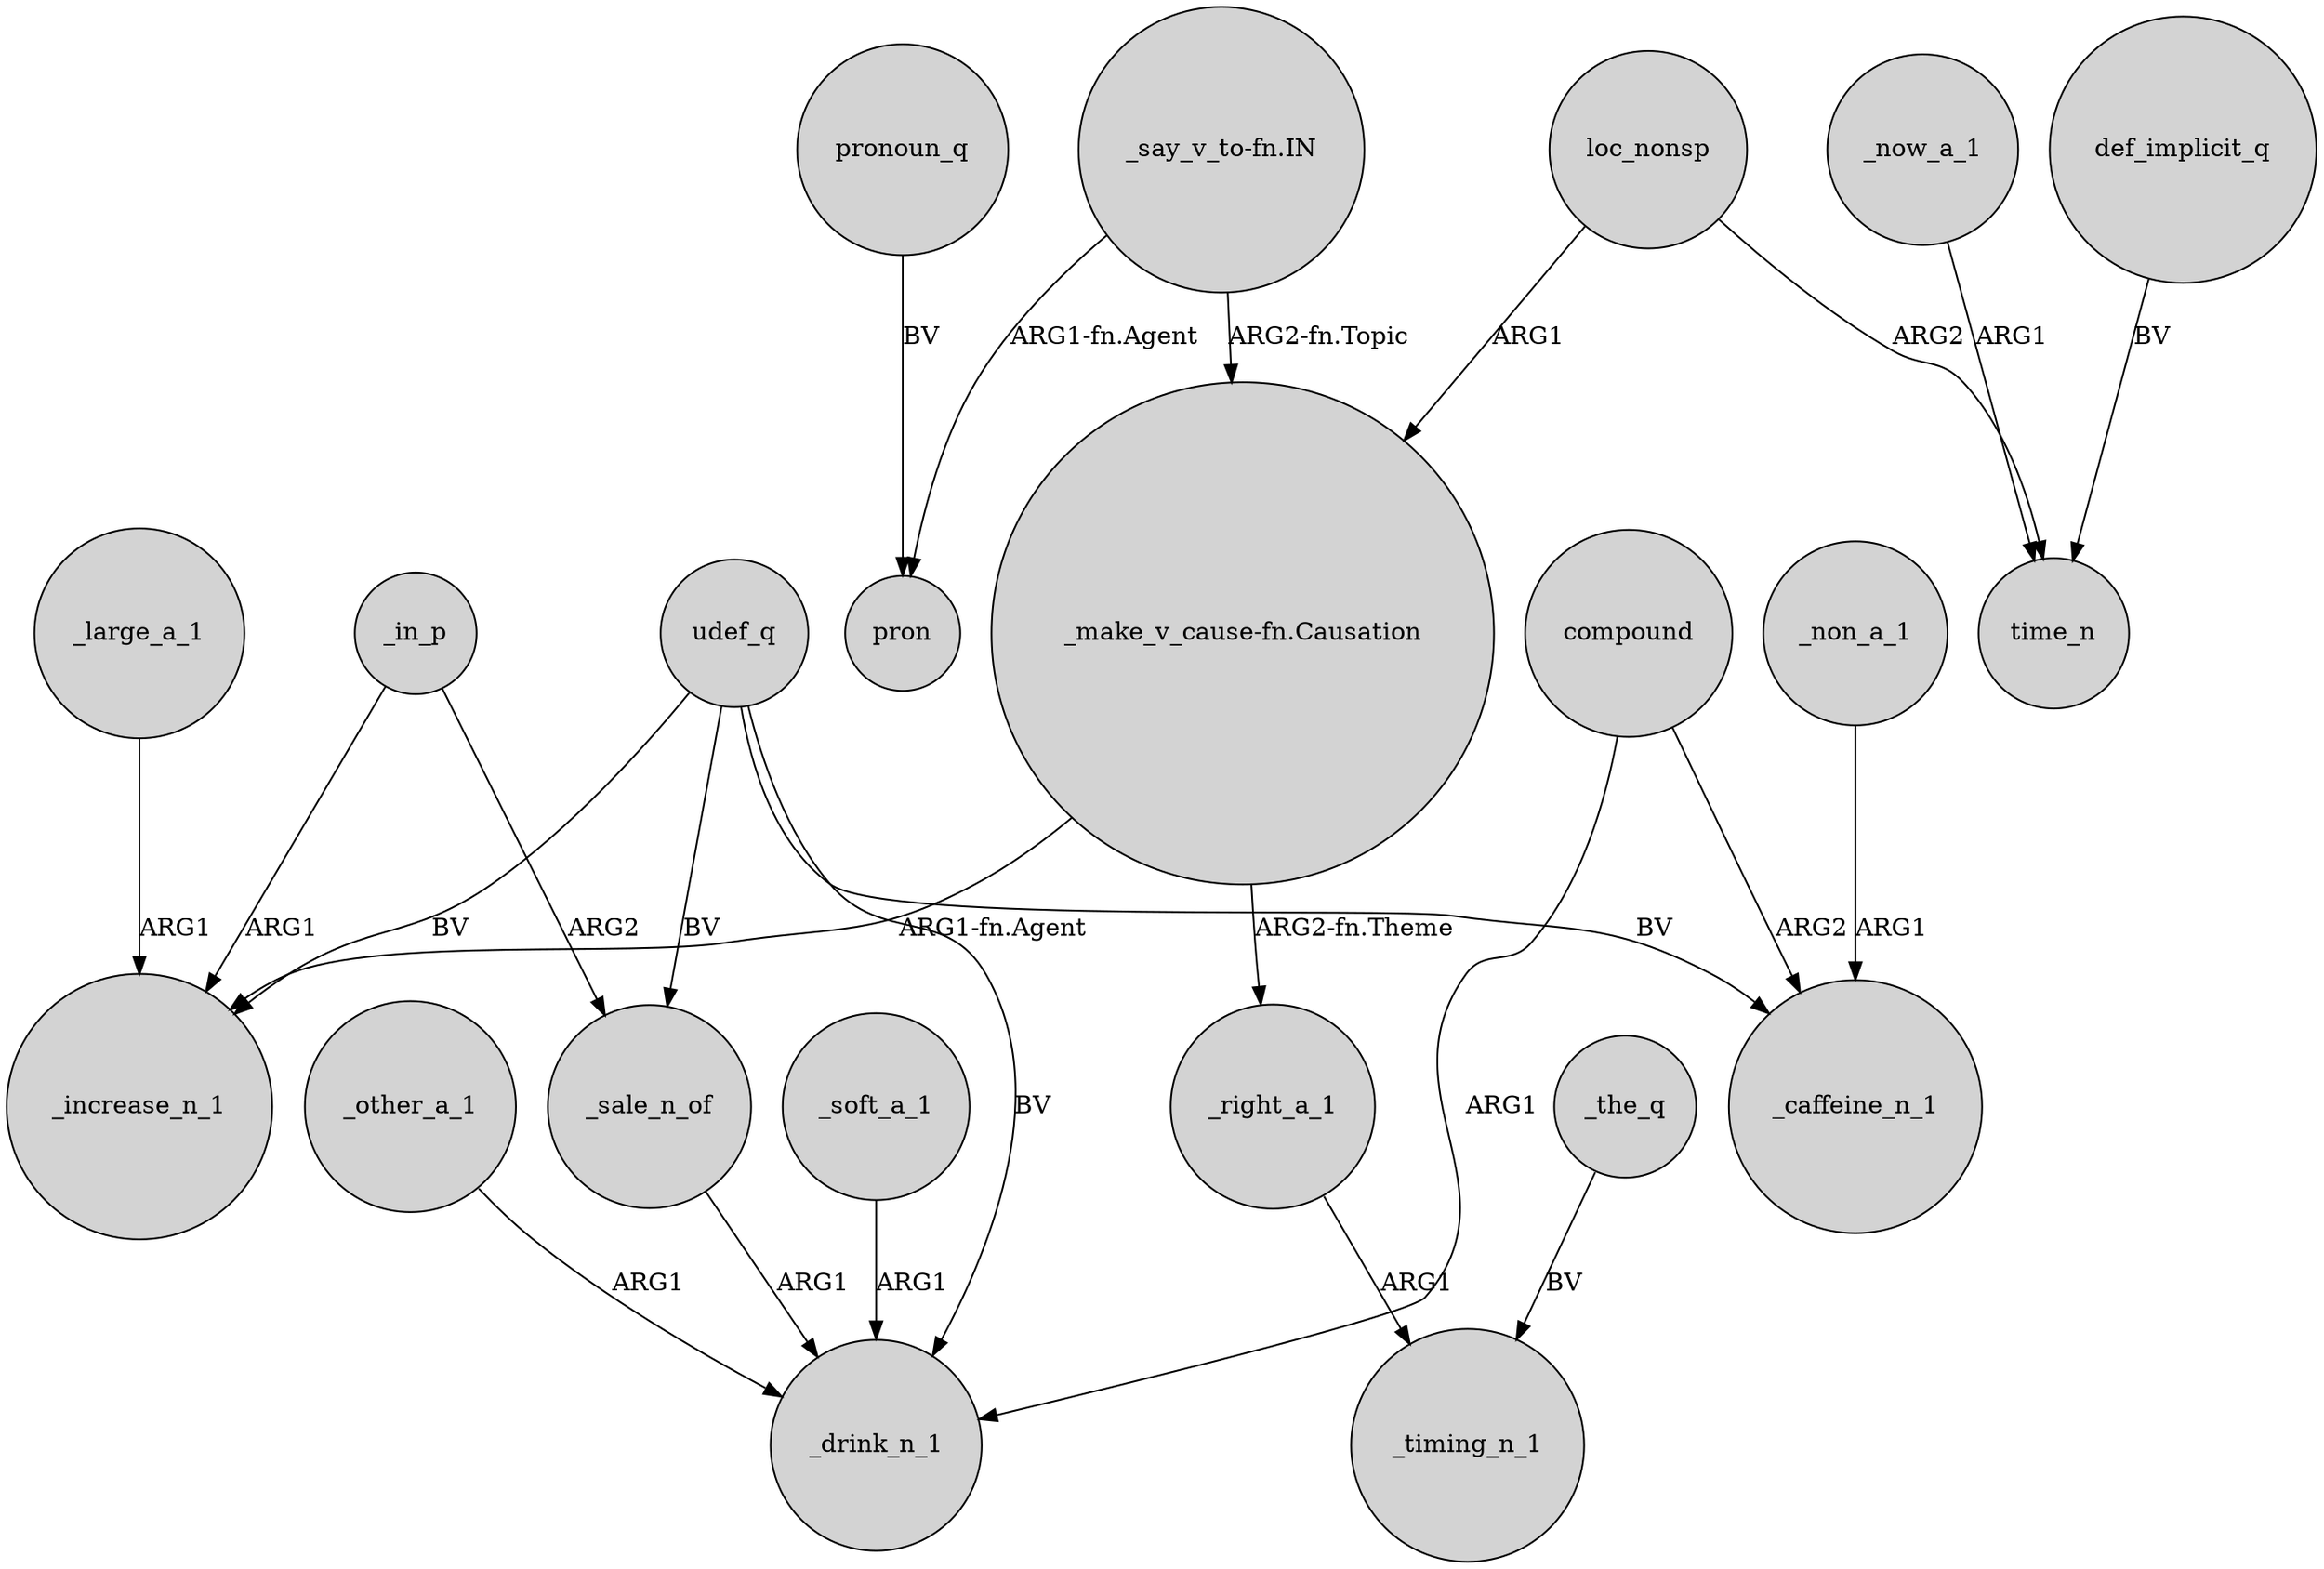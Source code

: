 digraph {
	node [shape=circle style=filled]
	"_say_v_to-fn.IN" -> "_make_v_cause-fn.Causation" [label="ARG2-fn.Topic"]
	udef_q -> _drink_n_1 [label=BV]
	"_make_v_cause-fn.Causation" -> _increase_n_1 [label="ARG1-fn.Agent"]
	loc_nonsp -> "_make_v_cause-fn.Causation" [label=ARG1]
	_large_a_1 -> _increase_n_1 [label=ARG1]
	_soft_a_1 -> _drink_n_1 [label=ARG1]
	udef_q -> _caffeine_n_1 [label=BV]
	_other_a_1 -> _drink_n_1 [label=ARG1]
	_in_p -> _sale_n_of [label=ARG2]
	compound -> _caffeine_n_1 [label=ARG2]
	loc_nonsp -> time_n [label=ARG2]
	pronoun_q -> pron [label=BV]
	udef_q -> _increase_n_1 [label=BV]
	_right_a_1 -> _timing_n_1 [label=ARG1]
	_now_a_1 -> time_n [label=ARG1]
	_non_a_1 -> _caffeine_n_1 [label=ARG1]
	udef_q -> _sale_n_of [label=BV]
	"_say_v_to-fn.IN" -> pron [label="ARG1-fn.Agent"]
	_sale_n_of -> _drink_n_1 [label=ARG1]
	compound -> _drink_n_1 [label=ARG1]
	_the_q -> _timing_n_1 [label=BV]
	"_make_v_cause-fn.Causation" -> _right_a_1 [label="ARG2-fn.Theme"]
	_in_p -> _increase_n_1 [label=ARG1]
	def_implicit_q -> time_n [label=BV]
}
